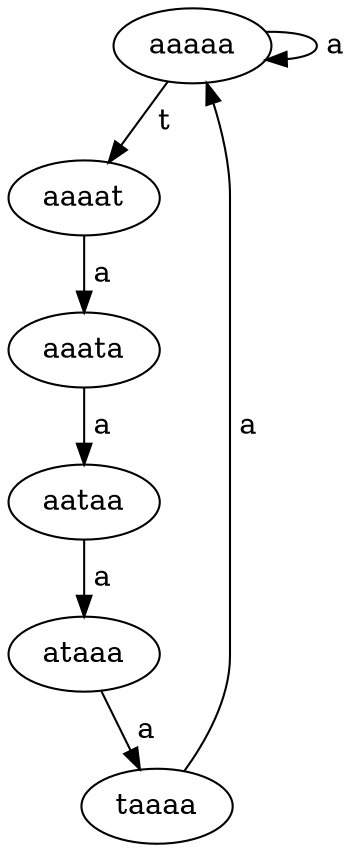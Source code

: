 digraph sample{
 nodesep="0.3";
ranksep="0.3";
 	"aaaaa" -> "aaaaa" [ label = " a" ];
	"aaaaa" -> "aaaat" [ label = " t" ];
	"aaaat" -> "aaata" [ label = " a" ];
	"aaata" -> "aataa" [ label = " a" ];
	"aataa" -> "ataaa" [ label = " a" ];
	"ataaa" -> "taaaa" [ label = " a" ];
	"taaaa" -> "aaaaa" [ label = " a" ];
}